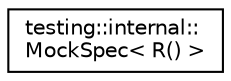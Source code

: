 digraph "Graphical Class Hierarchy"
{
  edge [fontname="Helvetica",fontsize="10",labelfontname="Helvetica",labelfontsize="10"];
  node [fontname="Helvetica",fontsize="10",shape=record];
  rankdir="LR";
  Node1 [label="testing::internal::\lMockSpec\< R() \>",height=0.2,width=0.4,color="black", fillcolor="white", style="filled",URL="$classtesting_1_1internal_1_1_mock_spec.html"];
}
